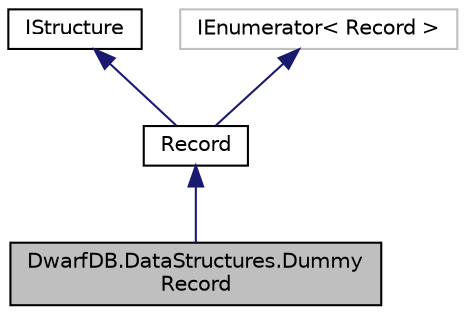 digraph "DwarfDB.DataStructures.DummyRecord"
{
  edge [fontname="Helvetica",fontsize="10",labelfontname="Helvetica",labelfontsize="10"];
  node [fontname="Helvetica",fontsize="10",shape=record];
  Node1 [label="DwarfDB.DataStructures.Dummy\lRecord",height=0.2,width=0.4,color="black", fillcolor="grey75", style="filled", fontcolor="black"];
  Node2 -> Node1 [dir="back",color="midnightblue",fontsize="10",style="solid",fontname="Helvetica"];
  Node2 [label="Record",height=0.2,width=0.4,color="black", fillcolor="white", style="filled",URL="$class_dwarf_d_b_1_1_data_structures_1_1_record.html",tooltip="Record is the element of DataContainer "];
  Node3 -> Node2 [dir="back",color="midnightblue",fontsize="10",style="solid",fontname="Helvetica"];
  Node3 [label="IStructure",height=0.2,width=0.4,color="black", fillcolor="white", style="filled",URL="$interface_dwarf_d_b_1_1_data_structures_1_1_i_structure.html",tooltip="An interface for DwarfDB data structures, such as: DataContainer and Record "];
  Node4 -> Node2 [dir="back",color="midnightblue",fontsize="10",style="solid",fontname="Helvetica"];
  Node4 [label="IEnumerator\< Record \>",height=0.2,width=0.4,color="grey75", fillcolor="white", style="filled"];
}
